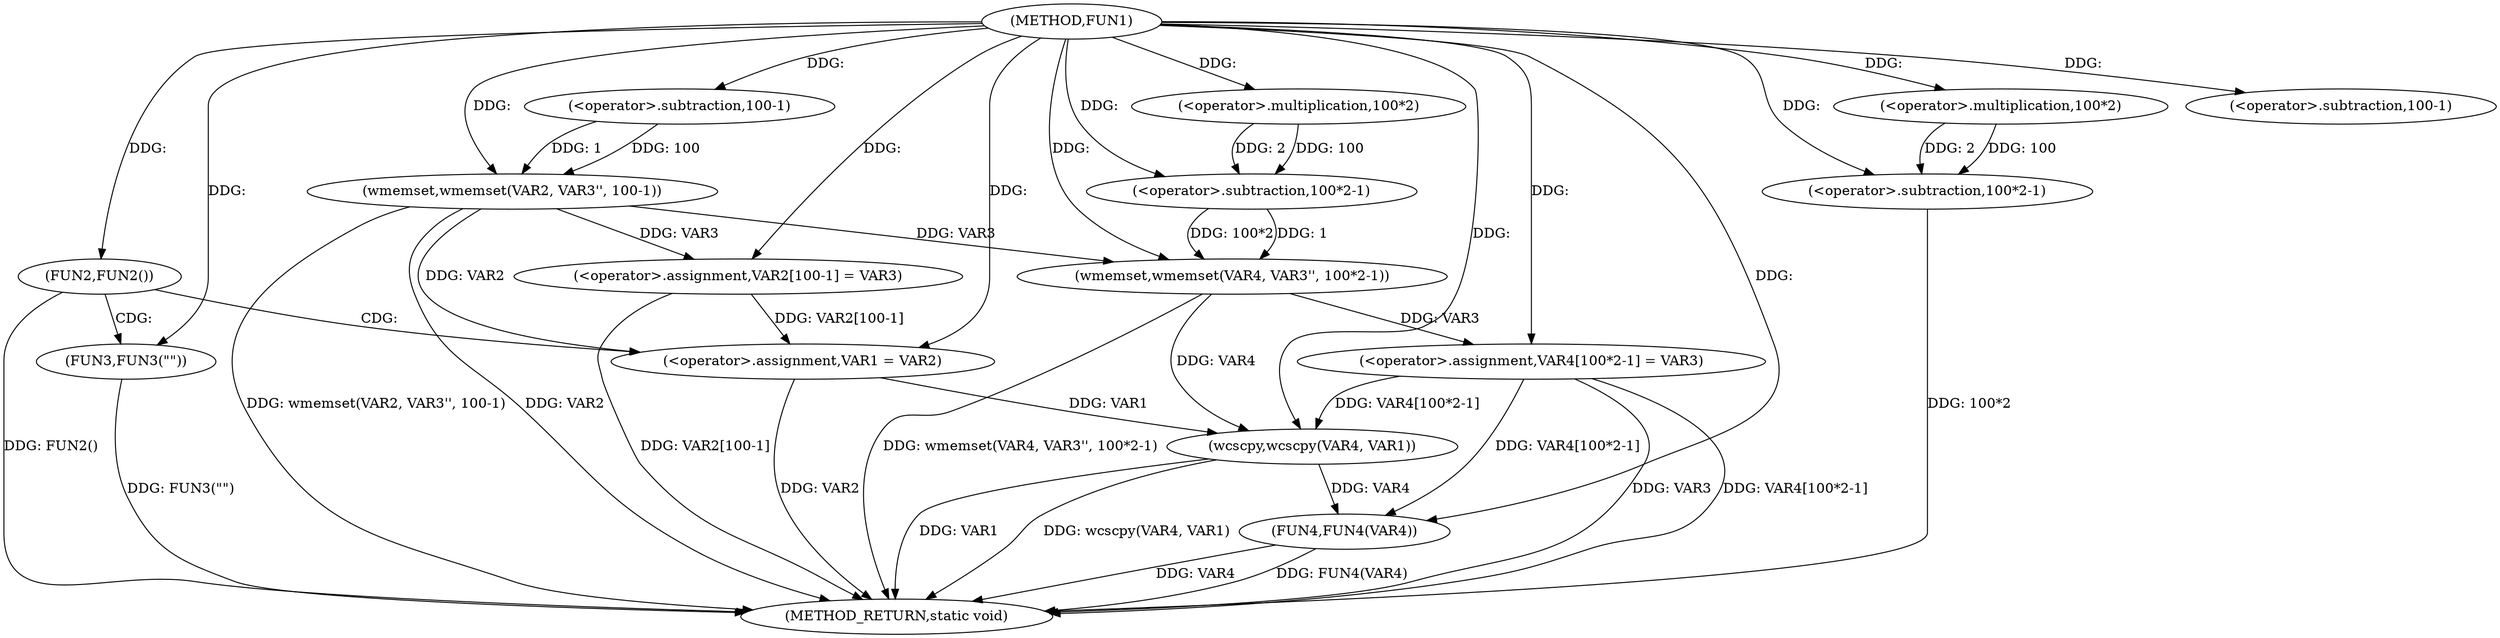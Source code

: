 digraph FUN1 {  
"1000100" [label = "(METHOD,FUN1)" ]
"1000151" [label = "(METHOD_RETURN,static void)" ]
"1000104" [label = "(wmemset,wmemset(VAR2, VAR3'', 100-1))" ]
"1000107" [label = "(<operator>.subtraction,100-1)" ]
"1000110" [label = "(<operator>.assignment,VAR2[100-1] = VAR3)" ]
"1000113" [label = "(<operator>.subtraction,100-1)" ]
"1000118" [label = "(FUN2,FUN2())" ]
"1000120" [label = "(FUN3,FUN3(\"\"))" ]
"1000124" [label = "(<operator>.assignment,VAR1 = VAR2)" ]
"1000129" [label = "(wmemset,wmemset(VAR4, VAR3'', 100*2-1))" ]
"1000132" [label = "(<operator>.subtraction,100*2-1)" ]
"1000133" [label = "(<operator>.multiplication,100*2)" ]
"1000137" [label = "(<operator>.assignment,VAR4[100*2-1] = VAR3)" ]
"1000140" [label = "(<operator>.subtraction,100*2-1)" ]
"1000141" [label = "(<operator>.multiplication,100*2)" ]
"1000146" [label = "(wcscpy,wcscpy(VAR4, VAR1))" ]
"1000149" [label = "(FUN4,FUN4(VAR4))" ]
  "1000124" -> "1000151"  [ label = "DDG: VAR2"] 
  "1000104" -> "1000151"  [ label = "DDG: wmemset(VAR2, VAR3'', 100-1)"] 
  "1000104" -> "1000151"  [ label = "DDG: VAR2"] 
  "1000140" -> "1000151"  [ label = "DDG: 100*2"] 
  "1000129" -> "1000151"  [ label = "DDG: wmemset(VAR4, VAR3'', 100*2-1)"] 
  "1000118" -> "1000151"  [ label = "DDG: FUN2()"] 
  "1000137" -> "1000151"  [ label = "DDG: VAR3"] 
  "1000149" -> "1000151"  [ label = "DDG: VAR4"] 
  "1000137" -> "1000151"  [ label = "DDG: VAR4[100*2-1]"] 
  "1000146" -> "1000151"  [ label = "DDG: wcscpy(VAR4, VAR1)"] 
  "1000110" -> "1000151"  [ label = "DDG: VAR2[100-1]"] 
  "1000149" -> "1000151"  [ label = "DDG: FUN4(VAR4)"] 
  "1000146" -> "1000151"  [ label = "DDG: VAR1"] 
  "1000120" -> "1000151"  [ label = "DDG: FUN3(\"\")"] 
  "1000100" -> "1000104"  [ label = "DDG: "] 
  "1000107" -> "1000104"  [ label = "DDG: 100"] 
  "1000107" -> "1000104"  [ label = "DDG: 1"] 
  "1000100" -> "1000107"  [ label = "DDG: "] 
  "1000104" -> "1000110"  [ label = "DDG: VAR3"] 
  "1000100" -> "1000110"  [ label = "DDG: "] 
  "1000100" -> "1000113"  [ label = "DDG: "] 
  "1000100" -> "1000118"  [ label = "DDG: "] 
  "1000100" -> "1000120"  [ label = "DDG: "] 
  "1000104" -> "1000124"  [ label = "DDG: VAR2"] 
  "1000110" -> "1000124"  [ label = "DDG: VAR2[100-1]"] 
  "1000100" -> "1000124"  [ label = "DDG: "] 
  "1000100" -> "1000129"  [ label = "DDG: "] 
  "1000104" -> "1000129"  [ label = "DDG: VAR3"] 
  "1000132" -> "1000129"  [ label = "DDG: 100*2"] 
  "1000132" -> "1000129"  [ label = "DDG: 1"] 
  "1000133" -> "1000132"  [ label = "DDG: 100"] 
  "1000133" -> "1000132"  [ label = "DDG: 2"] 
  "1000100" -> "1000133"  [ label = "DDG: "] 
  "1000100" -> "1000132"  [ label = "DDG: "] 
  "1000129" -> "1000137"  [ label = "DDG: VAR3"] 
  "1000100" -> "1000137"  [ label = "DDG: "] 
  "1000141" -> "1000140"  [ label = "DDG: 100"] 
  "1000141" -> "1000140"  [ label = "DDG: 2"] 
  "1000100" -> "1000141"  [ label = "DDG: "] 
  "1000100" -> "1000140"  [ label = "DDG: "] 
  "1000129" -> "1000146"  [ label = "DDG: VAR4"] 
  "1000137" -> "1000146"  [ label = "DDG: VAR4[100*2-1]"] 
  "1000100" -> "1000146"  [ label = "DDG: "] 
  "1000124" -> "1000146"  [ label = "DDG: VAR1"] 
  "1000137" -> "1000149"  [ label = "DDG: VAR4[100*2-1]"] 
  "1000146" -> "1000149"  [ label = "DDG: VAR4"] 
  "1000100" -> "1000149"  [ label = "DDG: "] 
  "1000118" -> "1000120"  [ label = "CDG: "] 
  "1000118" -> "1000124"  [ label = "CDG: "] 
}

